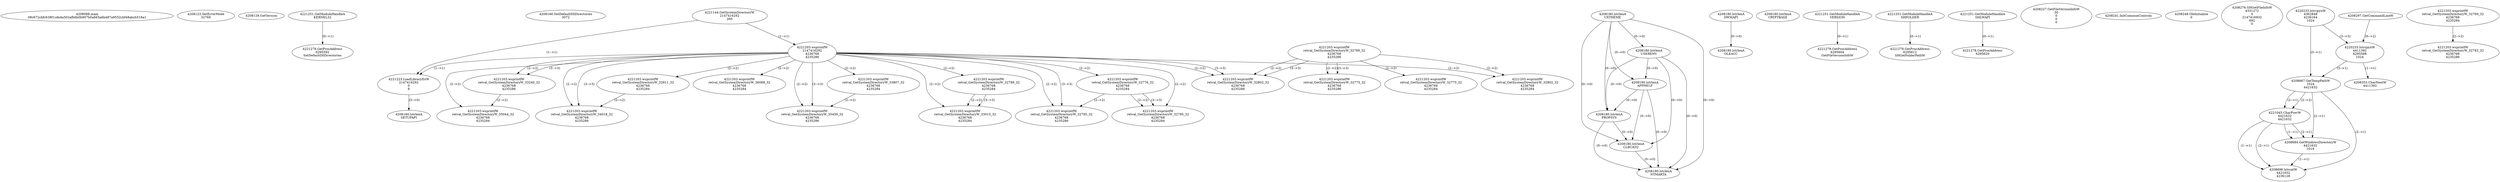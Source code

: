 // Global SCDG with merge call
digraph {
	0 [label="4208088.main
08c672cbfc638f1cde4a502afb6b0b907b0a665a6b487a9552cbf48abcb516a1"]
	1 [label="4208123.SetErrorMode
32769"]
	2 [label="4208129.GetVersion
"]
	3 [label="4221251.GetModuleHandleA
KERNEL32"]
	4 [label="4221278.GetProcAddress
6295592
SetDefaultDllDirectories"]
	3 -> 4 [label="(0-->1)"]
	5 [label="4208166.SetDefaultDllDirectories
3072"]
	6 [label="4221144.GetSystemDirectoryW
2147416292
260"]
	7 [label="4221203.wsprintfW
2147416292
4236768
4235286"]
	6 -> 7 [label="(1-->1)"]
	8 [label="4221223.LoadLibraryExW
2147416292
0
8"]
	6 -> 8 [label="(1-->1)"]
	7 -> 8 [label="(1-->1)"]
	9 [label="4208180.lstrlenA
UXTHEME"]
	10 [label="4208180.lstrlenA
USERENV"]
	9 -> 10 [label="(0-->0)"]
	11 [label="4208180.lstrlenA
SETUPAPI"]
	8 -> 11 [label="(3-->0)"]
	12 [label="4208180.lstrlenA
APPHELP"]
	9 -> 12 [label="(0-->0)"]
	10 -> 12 [label="(0-->0)"]
	13 [label="4208180.lstrlenA
PROPSYS"]
	9 -> 13 [label="(0-->0)"]
	10 -> 13 [label="(0-->0)"]
	12 -> 13 [label="(0-->0)"]
	14 [label="4208180.lstrlenA
DWMAPI"]
	15 [label="4221203.wsprintfW
retval_GetSystemDirectoryW_33240_32
4236768
4235286"]
	7 -> 15 [label="(2-->2)"]
	7 -> 15 [label="(3-->3)"]
	16 [label="4208180.lstrlenA
CRYPTBASE"]
	17 [label="4208180.lstrlenA
OLEACC"]
	14 -> 17 [label="(0-->0)"]
	18 [label="4208180.lstrlenA
CLBCATQ"]
	9 -> 18 [label="(0-->0)"]
	10 -> 18 [label="(0-->0)"]
	12 -> 18 [label="(0-->0)"]
	13 -> 18 [label="(0-->0)"]
	19 [label="4221203.wsprintfW
retval_GetSystemDirectoryW_35044_32
4236768
4235284"]
	7 -> 19 [label="(2-->2)"]
	15 -> 19 [label="(2-->2)"]
	20 [label="4221203.wsprintfW
retval_GetSystemDirectoryW_32911_32
4236768
4235284"]
	7 -> 20 [label="(2-->2)"]
	21 [label="4221203.wsprintfW
retval_GetSystemDirectoryW_34018_32
4236768
4235286"]
	7 -> 21 [label="(2-->2)"]
	20 -> 21 [label="(2-->2)"]
	7 -> 21 [label="(3-->3)"]
	22 [label="4208180.lstrlenA
NTMARTA"]
	9 -> 22 [label="(0-->0)"]
	10 -> 22 [label="(0-->0)"]
	12 -> 22 [label="(0-->0)"]
	13 -> 22 [label="(0-->0)"]
	18 -> 22 [label="(0-->0)"]
	23 [label="4221251.GetModuleHandleA
VERSION"]
	24 [label="4221278.GetProcAddress
6295604
GetFileVersionInfoW"]
	23 -> 24 [label="(0-->1)"]
	25 [label="4221251.GetModuleHandleA
SHFOLDER"]
	26 [label="4221278.GetProcAddress
6295612
SHGetFolderPathW"]
	25 -> 26 [label="(0-->1)"]
	27 [label="4221251.GetModuleHandleA
SHLWAPI"]
	28 [label="4221278.GetProcAddress
6295620
"]
	27 -> 28 [label="(0-->1)"]
	29 [label="4208227.GetFileVersionInfoW
30
0
0
0"]
	30 [label="4208241.InitCommonControls
"]
	31 [label="4208248.OleInitialize
0"]
	32 [label="4221203.wsprintfW
retval_GetSystemDirectoryW_36068_32
4236768
4235284"]
	7 -> 32 [label="(2-->2)"]
	33 [label="4221203.wsprintfW
retval_GetSystemDirectoryW_33807_32
4236768
4235284"]
	7 -> 33 [label="(2-->2)"]
	34 [label="4221203.wsprintfW
retval_GetSystemDirectoryW_35450_32
4236768
4235286"]
	7 -> 34 [label="(2-->2)"]
	33 -> 34 [label="(2-->2)"]
	7 -> 34 [label="(3-->3)"]
	35 [label="4221203.wsprintfW
retval_GetSystemDirectoryW_32789_32
4236768
4235284"]
	7 -> 35 [label="(2-->2)"]
	36 [label="4221203.wsprintfW
retval_GetSystemDirectoryW_33015_32
4236768
4235284"]
	7 -> 36 [label="(2-->2)"]
	35 -> 36 [label="(2-->2)"]
	35 -> 36 [label="(3-->3)"]
	37 [label="4208276.SHGetFileInfoW
4331272
0
2147416932
692
0"]
	38 [label="4220233.lstrcpynW
4362848
4236164
1024"]
	39 [label="4208297.GetCommandLineW
"]
	40 [label="4220233.lstrcpynW
4411392
6295588
1024"]
	39 -> 40 [label="(0-->2)"]
	38 -> 40 [label="(3-->3)"]
	41 [label="4208353.CharNextW
4411392"]
	40 -> 41 [label="(1-->1)"]
	42 [label="4208667.GetTempPathW
1024
4421632"]
	38 -> 42 [label="(3-->1)"]
	40 -> 42 [label="(3-->1)"]
	43 [label="4221045.CharPrevW
4421632
4421632"]
	42 -> 43 [label="(2-->1)"]
	42 -> 43 [label="(2-->2)"]
	44 [label="4208684.GetWindowsDirectoryW
4421632
1019"]
	42 -> 44 [label="(2-->1)"]
	43 -> 44 [label="(1-->1)"]
	43 -> 44 [label="(2-->1)"]
	45 [label="4208696.lstrcatW
4421632
4236128"]
	42 -> 45 [label="(2-->1)"]
	43 -> 45 [label="(1-->1)"]
	43 -> 45 [label="(2-->1)"]
	44 -> 45 [label="(1-->1)"]
	46 [label="4221203.wsprintfW
retval_GetSystemDirectoryW_32769_32
4236768
4235286"]
	47 [label="4221203.wsprintfW
retval_GetSystemDirectoryW_32775_32
4236768
4235286"]
	46 -> 47 [label="(2-->2)"]
	46 -> 47 [label="(3-->3)"]
	48 [label="4221203.wsprintfW
retval_GetSystemDirectoryW_32775_32
4236768
4235284"]
	46 -> 48 [label="(2-->2)"]
	49 [label="4221203.wsprintfW
retval_GetSystemDirectoryW_32769_32
4236768
4235284"]
	50 [label="4221203.wsprintfW
retval_GetSystemDirectoryW_32783_32
4236768
4235286"]
	49 -> 50 [label="(2-->2)"]
	51 [label="4221203.wsprintfW
retval_GetSystemDirectoryW_32776_32
4236768
4235284"]
	7 -> 51 [label="(2-->2)"]
	52 [label="4221203.wsprintfW
retval_GetSystemDirectoryW_32795_32
4236768
4235286"]
	7 -> 52 [label="(2-->2)"]
	51 -> 52 [label="(2-->2)"]
	7 -> 52 [label="(3-->3)"]
	53 [label="4221203.wsprintfW
retval_GetSystemDirectoryW_32802_32
4236768
4235286"]
	7 -> 53 [label="(2-->2)"]
	46 -> 53 [label="(2-->2)"]
	7 -> 53 [label="(3-->3)"]
	46 -> 53 [label="(3-->3)"]
	54 [label="4221203.wsprintfW
retval_GetSystemDirectoryW_32795_32
4236768
4235284"]
	7 -> 54 [label="(2-->2)"]
	51 -> 54 [label="(2-->2)"]
	51 -> 54 [label="(3-->3)"]
	55 [label="4221203.wsprintfW
retval_GetSystemDirectoryW_32802_32
4236768
4235284"]
	7 -> 55 [label="(2-->2)"]
	46 -> 55 [label="(2-->2)"]
}
